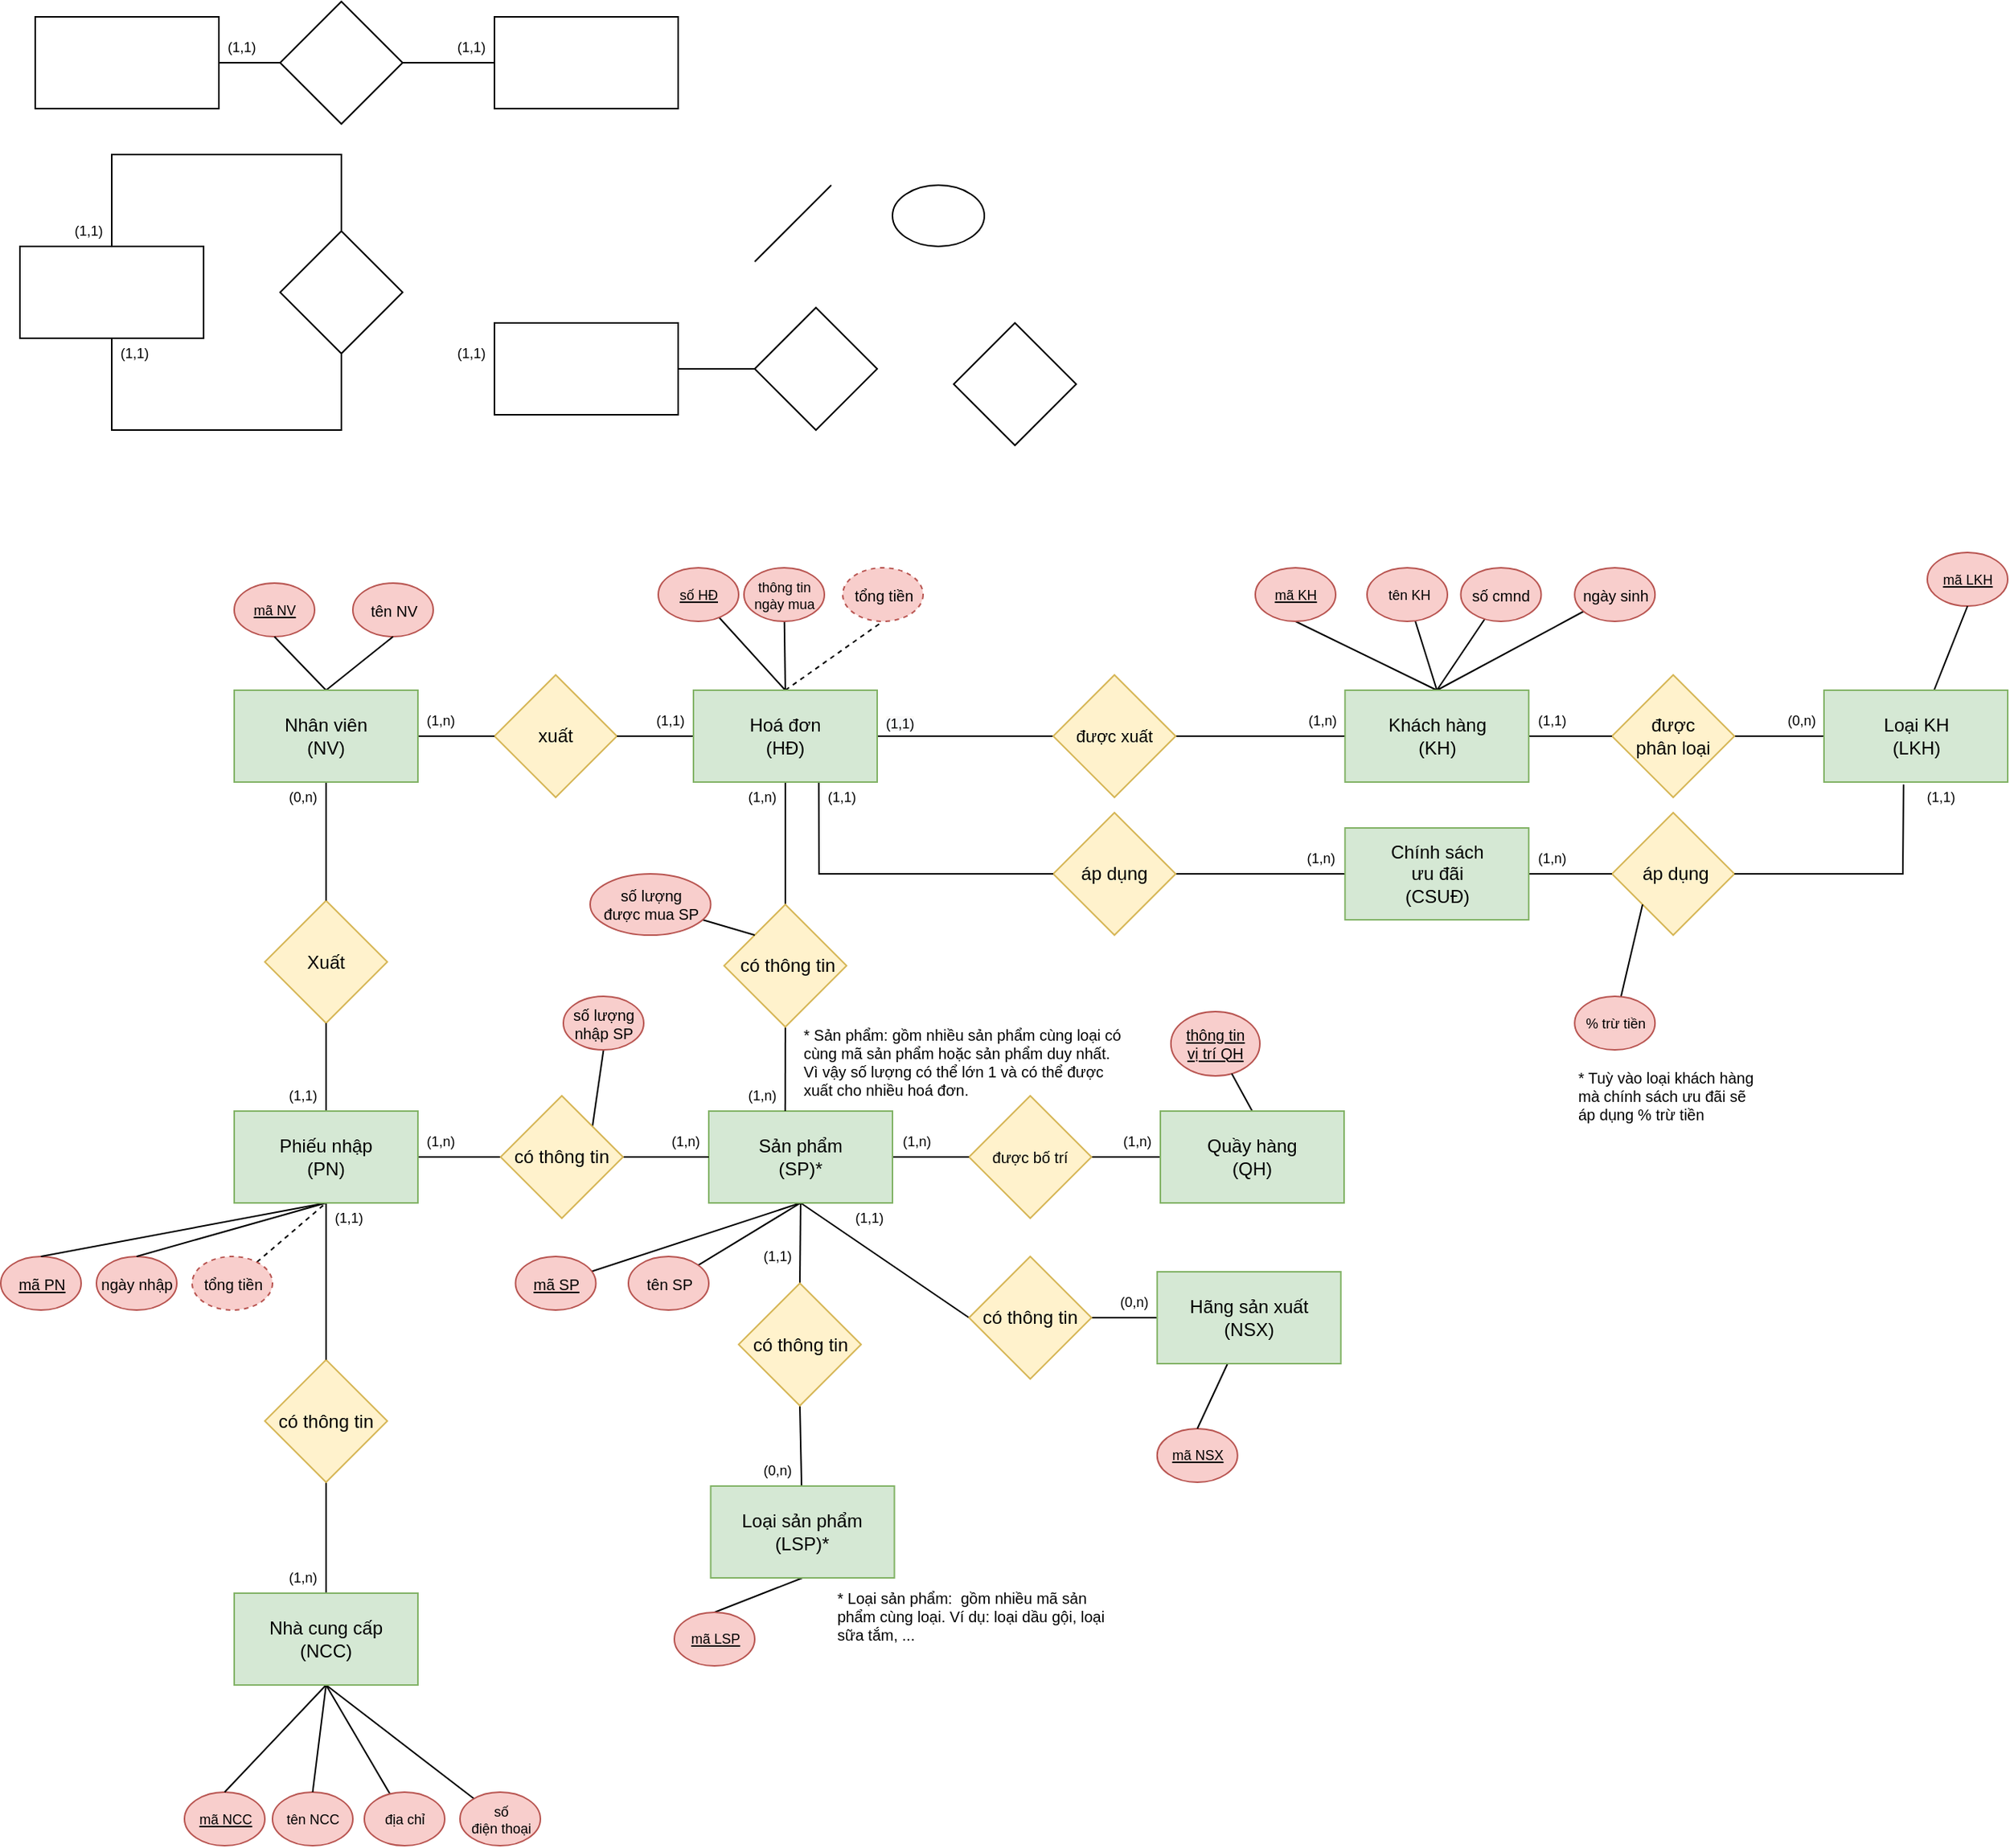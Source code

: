 <mxfile version="20.1.1" type="github">
  <diagram id="6r0_a1HDc3w-jd7aQ7qa" name="Page-1">
    <mxGraphModel dx="1130" dy="1761" grid="1" gridSize="10" guides="1" tooltips="1" connect="1" arrows="1" fold="1" page="1" pageScale="1" pageWidth="827" pageHeight="1169" math="0" shadow="0">
      <root>
        <mxCell id="0" />
        <mxCell id="1" parent="0" />
        <mxCell id="DVV-10IRJFf22m86ulkG-2" value="" style="ellipse;whiteSpace=wrap;html=1;" vertex="1" parent="1">
          <mxGeometry x="590" y="20" width="60" height="40" as="geometry" />
        </mxCell>
        <mxCell id="DVV-10IRJFf22m86ulkG-4" value="" style="endArrow=none;html=1;rounded=0;" edge="1" parent="1">
          <mxGeometry width="50" height="50" relative="1" as="geometry">
            <mxPoint x="500" y="70" as="sourcePoint" />
            <mxPoint x="550" y="20" as="targetPoint" />
          </mxGeometry>
        </mxCell>
        <mxCell id="DVV-10IRJFf22m86ulkG-14" value="" style="group" vertex="1" connectable="0" parent="1">
          <mxGeometry x="20" width="250" height="180" as="geometry" />
        </mxCell>
        <mxCell id="DVV-10IRJFf22m86ulkG-11" value="" style="rhombus;whiteSpace=wrap;html=1;fontFamily=Helvetica;fontSize=11;fontColor=default;" vertex="1" parent="DVV-10IRJFf22m86ulkG-14">
          <mxGeometry x="170" y="50" width="80" height="80" as="geometry" />
        </mxCell>
        <mxCell id="DVV-10IRJFf22m86ulkG-12" style="edgeStyle=none;shape=connector;rounded=0;orthogonalLoop=1;jettySize=auto;html=1;exitX=0.5;exitY=0;exitDx=0;exitDy=0;entryX=0.5;entryY=0;entryDx=0;entryDy=0;labelBackgroundColor=default;fontFamily=Helvetica;fontSize=11;fontColor=default;endArrow=none;strokeColor=default;" edge="1" parent="DVV-10IRJFf22m86ulkG-14" source="DVV-10IRJFf22m86ulkG-10" target="DVV-10IRJFf22m86ulkG-11">
          <mxGeometry relative="1" as="geometry">
            <Array as="points">
              <mxPoint x="60" />
              <mxPoint x="210" />
            </Array>
          </mxGeometry>
        </mxCell>
        <mxCell id="DVV-10IRJFf22m86ulkG-13" style="edgeStyle=none;shape=connector;rounded=0;orthogonalLoop=1;jettySize=auto;html=1;entryX=0.5;entryY=1;entryDx=0;entryDy=0;labelBackgroundColor=default;fontFamily=Helvetica;fontSize=11;fontColor=default;endArrow=none;strokeColor=default;exitX=0.5;exitY=1;exitDx=0;exitDy=0;" edge="1" parent="DVV-10IRJFf22m86ulkG-14" source="DVV-10IRJFf22m86ulkG-10" target="DVV-10IRJFf22m86ulkG-11">
          <mxGeometry relative="1" as="geometry">
            <mxPoint x="60" y="130" as="sourcePoint" />
            <Array as="points">
              <mxPoint x="60" y="180" />
              <mxPoint x="210" y="180" />
            </Array>
          </mxGeometry>
        </mxCell>
        <mxCell id="DVV-10IRJFf22m86ulkG-25" value="" style="group" vertex="1" connectable="0" parent="DVV-10IRJFf22m86ulkG-14">
          <mxGeometry y="40" width="120" height="100" as="geometry" />
        </mxCell>
        <mxCell id="DVV-10IRJFf22m86ulkG-10" value="" style="rounded=0;whiteSpace=wrap;html=1;fontFamily=Helvetica;fontSize=11;fontColor=default;" vertex="1" parent="DVV-10IRJFf22m86ulkG-25">
          <mxGeometry y="20" width="120" height="60" as="geometry" />
        </mxCell>
        <mxCell id="DVV-10IRJFf22m86ulkG-23" value="(1,1)" style="text;html=1;strokeColor=none;fillColor=none;align=center;verticalAlign=middle;whiteSpace=wrap;rounded=0;fontFamily=Helvetica;fontSize=9;fontColor=default;" vertex="1" parent="DVV-10IRJFf22m86ulkG-25">
          <mxGeometry x="30" width="30" height="20" as="geometry" />
        </mxCell>
        <mxCell id="DVV-10IRJFf22m86ulkG-24" value="(1,1)" style="text;html=1;strokeColor=none;fillColor=none;align=center;verticalAlign=middle;whiteSpace=wrap;rounded=0;fontFamily=Helvetica;fontSize=9;fontColor=default;" vertex="1" parent="DVV-10IRJFf22m86ulkG-25">
          <mxGeometry x="60" y="80" width="30" height="20" as="geometry" />
        </mxCell>
        <mxCell id="DVV-10IRJFf22m86ulkG-20" value="" style="group" vertex="1" connectable="0" parent="1">
          <mxGeometry x="300" y="110" width="150" height="60" as="geometry" />
        </mxCell>
        <mxCell id="DVV-10IRJFf22m86ulkG-21" value="" style="rounded=0;whiteSpace=wrap;html=1;" vertex="1" parent="DVV-10IRJFf22m86ulkG-20">
          <mxGeometry x="30" width="120" height="60" as="geometry" />
        </mxCell>
        <mxCell id="DVV-10IRJFf22m86ulkG-22" value="(1,1)" style="text;html=1;strokeColor=none;fillColor=none;align=center;verticalAlign=middle;whiteSpace=wrap;rounded=0;fontFamily=Helvetica;fontSize=9;fontColor=default;" vertex="1" parent="DVV-10IRJFf22m86ulkG-20">
          <mxGeometry y="10" width="30" height="20" as="geometry" />
        </mxCell>
        <mxCell id="DVV-10IRJFf22m86ulkG-27" value="" style="group" vertex="1" connectable="0" parent="1">
          <mxGeometry x="30" y="-100" width="420" height="80" as="geometry" />
        </mxCell>
        <mxCell id="DVV-10IRJFf22m86ulkG-3" value="&lt;span style=&quot;color: rgba(0, 0, 0, 0); font-family: monospace; font-size: 0px; text-align: start;&quot;&gt;%3CmxGraphModel%3E%3Croot%3E%3CmxCell%20id%3D%220%22%2F%3E%3CmxCell%20id%3D%221%22%20parent%3D%220%22%2F%3E%3CmxCell%20id%3D%222%22%20value%3D%22%22%20style%3D%22group%22%20vertex%3D%221%22%20connectable%3D%220%22%20parent%3D%221%22%3E%3CmxGeometry%20x%3D%22300%22%20y%3D%22120%22%20width%3D%22150%22%20height%3D%2260%22%20as%3D%22geometry%22%2F%3E%3C%2FmxCell%3E%3CmxCell%20id%3D%223%22%20value%3D%22%22%20style%3D%22rounded%3D0%3BwhiteSpace%3Dwrap%3Bhtml%3D1%3B%22%20vertex%3D%221%22%20parent%3D%222%22%3E%3CmxGeometry%20x%3D%2230%22%20width%3D%22120%22%20height%3D%2260%22%20as%3D%22geometry%22%2F%3E%3C%2FmxCell%3E%3CmxCell%20id%3D%224%22%20value%3D%22(1%2C1)%22%20style%3D%22text%3Bhtml%3D1%3BstrokeColor%3Dnone%3BfillColor%3Dnone%3Balign%3Dcenter%3BverticalAlign%3Dmiddle%3BwhiteSpace%3Dwrap%3Brounded%3D0%3BfontFamily%3DHelvetica%3BfontSize%3D9%3BfontColor%3Ddefault%3B%22%20vertex%3D%221%22%20parent%3D%222%22%3E%3CmxGeometry%20y%3D%2210%22%20width%3D%2230%22%20height%3D%2220%22%20as%3D%22geometry%22%2F%3E%3C%2FmxCell%3E%3C%2Froot%3E%3C%2FmxGraphModel%3E&lt;/span&gt;&lt;span style=&quot;color: rgba(0, 0, 0, 0); font-family: monospace; font-size: 0px; text-align: start;&quot;&gt;%3CmxGraphModel%3E%3Croot%3E%3CmxCell%20id%3D%220%22%2F%3E%3CmxCell%20id%3D%221%22%20parent%3D%220%22%2F%3E%3CmxCell%20id%3D%222%22%20value%3D%22%22%20style%3D%22group%22%20vertex%3D%221%22%20connectable%3D%220%22%20parent%3D%221%22%3E%3CmxGeometry%20x%3D%22300%22%20y%3D%22120%22%20width%3D%22150%22%20height%3D%2260%22%20as%3D%22geometry%22%2F%3E%3C%2FmxCell%3E%3CmxCell%20id%3D%223%22%20value%3D%22%22%20style%3D%22rounded%3D0%3BwhiteSpace%3Dwrap%3Bhtml%3D1%3B%22%20vertex%3D%221%22%20parent%3D%222%22%3E%3CmxGeometry%20x%3D%2230%22%20width%3D%22120%22%20height%3D%2260%22%20as%3D%22geometry%22%2F%3E%3C%2FmxCell%3E%3CmxCell%20id%3D%224%22%20value%3D%22(1%2C1)%22%20style%3D%22text%3Bhtml%3D1%3BstrokeColor%3Dnone%3BfillColor%3Dnone%3Balign%3Dcenter%3BverticalAlign%3Dmiddle%3BwhiteSpace%3Dwrap%3Brounded%3D0%3BfontFamily%3DHelvetica%3BfontSize%3D9%3BfontColor%3Ddefault%3B%22%20vertex%3D%221%22%20parent%3D%222%22%3E%3CmxGeometry%20y%3D%2210%22%20width%3D%2230%22%20height%3D%2220%22%20as%3D%22geometry%22%2F%3E%3C%2FmxCell%3E%3C%2Froot%3E%3C%2FmxGraphModel%3E&lt;/span&gt;" style="rhombus;whiteSpace=wrap;html=1;" vertex="1" parent="DVV-10IRJFf22m86ulkG-27">
          <mxGeometry x="160" width="80" height="80" as="geometry" />
        </mxCell>
        <mxCell id="DVV-10IRJFf22m86ulkG-18" value="" style="group" vertex="1" connectable="0" parent="DVV-10IRJFf22m86ulkG-27">
          <mxGeometry y="10" width="150" height="60" as="geometry" />
        </mxCell>
        <mxCell id="DVV-10IRJFf22m86ulkG-1" value="" style="rounded=0;whiteSpace=wrap;html=1;" vertex="1" parent="DVV-10IRJFf22m86ulkG-18">
          <mxGeometry width="120" height="60" as="geometry" />
        </mxCell>
        <mxCell id="DVV-10IRJFf22m86ulkG-15" value="(1,1)" style="text;html=1;strokeColor=none;fillColor=none;align=center;verticalAlign=middle;whiteSpace=wrap;rounded=0;fontFamily=Helvetica;fontSize=9;fontColor=default;" vertex="1" parent="DVV-10IRJFf22m86ulkG-18">
          <mxGeometry x="120" y="10" width="30" height="20" as="geometry" />
        </mxCell>
        <mxCell id="DVV-10IRJFf22m86ulkG-7" style="edgeStyle=none;shape=connector;rounded=0;orthogonalLoop=1;jettySize=auto;html=1;labelBackgroundColor=default;fontFamily=Helvetica;fontSize=11;fontColor=default;endArrow=none;strokeColor=default;" edge="1" parent="DVV-10IRJFf22m86ulkG-27" source="DVV-10IRJFf22m86ulkG-1" target="DVV-10IRJFf22m86ulkG-3">
          <mxGeometry relative="1" as="geometry" />
        </mxCell>
        <mxCell id="DVV-10IRJFf22m86ulkG-19" value="" style="group" vertex="1" connectable="0" parent="DVV-10IRJFf22m86ulkG-27">
          <mxGeometry x="270" y="10" width="150" height="60" as="geometry" />
        </mxCell>
        <mxCell id="DVV-10IRJFf22m86ulkG-8" value="" style="rounded=0;whiteSpace=wrap;html=1;" vertex="1" parent="DVV-10IRJFf22m86ulkG-19">
          <mxGeometry x="30" width="120" height="60" as="geometry" />
        </mxCell>
        <mxCell id="DVV-10IRJFf22m86ulkG-17" value="(1,1)" style="text;html=1;strokeColor=none;fillColor=none;align=center;verticalAlign=middle;whiteSpace=wrap;rounded=0;fontFamily=Helvetica;fontSize=9;fontColor=default;" vertex="1" parent="DVV-10IRJFf22m86ulkG-19">
          <mxGeometry y="10" width="30" height="20" as="geometry" />
        </mxCell>
        <mxCell id="DVV-10IRJFf22m86ulkG-9" style="edgeStyle=none;shape=connector;rounded=0;orthogonalLoop=1;jettySize=auto;html=1;entryX=0;entryY=0.5;entryDx=0;entryDy=0;labelBackgroundColor=default;fontFamily=Helvetica;fontSize=11;fontColor=default;endArrow=none;strokeColor=default;" edge="1" parent="DVV-10IRJFf22m86ulkG-27" source="DVV-10IRJFf22m86ulkG-3" target="DVV-10IRJFf22m86ulkG-8">
          <mxGeometry relative="1" as="geometry" />
        </mxCell>
        <mxCell id="DVV-10IRJFf22m86ulkG-60" value="Xuất" style="rhombus;whiteSpace=wrap;html=1;fillColor=#fff2cc;strokeColor=#d6b656;" vertex="1" parent="1">
          <mxGeometry x="180" y="487.5" width="80" height="80" as="geometry" />
        </mxCell>
        <mxCell id="DVV-10IRJFf22m86ulkG-61" style="edgeStyle=none;shape=connector;rounded=0;orthogonalLoop=1;jettySize=auto;html=1;entryX=0.5;entryY=0;entryDx=0;entryDy=0;labelBackgroundColor=default;fontFamily=Helvetica;fontSize=9;fontColor=default;endArrow=none;strokeColor=default;" edge="1" parent="1" source="DVV-10IRJFf22m86ulkG-51" target="DVV-10IRJFf22m86ulkG-60">
          <mxGeometry relative="1" as="geometry" />
        </mxCell>
        <mxCell id="DVV-10IRJFf22m86ulkG-62" style="edgeStyle=none;shape=connector;rounded=0;orthogonalLoop=1;jettySize=auto;html=1;exitX=0.5;exitY=0;exitDx=0;exitDy=0;entryX=0.5;entryY=1;entryDx=0;entryDy=0;labelBackgroundColor=default;fontFamily=Helvetica;fontSize=9;fontColor=default;endArrow=none;strokeColor=default;" edge="1" parent="1" source="DVV-10IRJFf22m86ulkG-31" target="DVV-10IRJFf22m86ulkG-60">
          <mxGeometry relative="1" as="geometry">
            <mxPoint x="220" y="590" as="targetPoint" />
          </mxGeometry>
        </mxCell>
        <mxCell id="DVV-10IRJFf22m86ulkG-76" style="edgeStyle=none;shape=connector;rounded=0;orthogonalLoop=1;jettySize=auto;html=1;entryX=1;entryY=0.5;entryDx=0;entryDy=0;labelBackgroundColor=default;fontFamily=Helvetica;fontSize=9;fontColor=default;endArrow=none;strokeColor=default;" edge="1" parent="1" source="DVV-10IRJFf22m86ulkG-75" target="DVV-10IRJFf22m86ulkG-21">
          <mxGeometry relative="1" as="geometry" />
        </mxCell>
        <mxCell id="DVV-10IRJFf22m86ulkG-75" value="&lt;div style=&quot;text-align: start;&quot;&gt;&lt;span style=&quot;background-color: initial; font-size: 0px;&quot;&gt;&lt;font face=&quot;monospace&quot; color=&quot;rgba(0, 0, 0, 0)&quot;&gt;ds&lt;/font&gt;&lt;/span&gt;&lt;/div&gt;" style="rhombus;whiteSpace=wrap;html=1;" vertex="1" parent="1">
          <mxGeometry x="500" y="100" width="80" height="80" as="geometry" />
        </mxCell>
        <mxCell id="DVV-10IRJFf22m86ulkG-80" style="edgeStyle=none;shape=connector;rounded=0;orthogonalLoop=1;jettySize=auto;html=1;entryX=1;entryY=1;entryDx=0;entryDy=0;labelBackgroundColor=default;fontFamily=Helvetica;fontSize=9;fontColor=default;endArrow=none;strokeColor=default;exitX=1;exitY=0.5;exitDx=0;exitDy=0;" edge="1" parent="1" source="DVV-10IRJFf22m86ulkG-84" target="DVV-10IRJFf22m86ulkG-68">
          <mxGeometry relative="1" as="geometry">
            <mxPoint x="730" y="380" as="sourcePoint" />
          </mxGeometry>
        </mxCell>
        <mxCell id="DVV-10IRJFf22m86ulkG-81" style="edgeStyle=none;shape=connector;rounded=0;orthogonalLoop=1;jettySize=auto;html=1;entryX=0;entryY=0.5;entryDx=0;entryDy=0;labelBackgroundColor=default;fontFamily=Helvetica;fontSize=9;fontColor=default;endArrow=none;strokeColor=default;" edge="1" parent="1" source="DVV-10IRJFf22m86ulkG-55" target="DVV-10IRJFf22m86ulkG-84">
          <mxGeometry relative="1" as="geometry">
            <mxPoint x="650" y="380" as="targetPoint" />
          </mxGeometry>
        </mxCell>
        <mxCell id="DVV-10IRJFf22m86ulkG-84" value="được xuất" style="rhombus;whiteSpace=wrap;html=1;fontSize=11;fillColor=#fff2cc;strokeColor=#d6b656;" vertex="1" parent="1">
          <mxGeometry x="695" y="340" width="80" height="80" as="geometry" />
        </mxCell>
        <mxCell id="DVV-10IRJFf22m86ulkG-89" value="&amp;nbsp;áp dụng" style="rhombus;whiteSpace=wrap;html=1;rotation=0;fillColor=#fff2cc;strokeColor=#d6b656;" vertex="1" parent="1">
          <mxGeometry x="1060" y="430" width="80" height="80" as="geometry" />
        </mxCell>
        <mxCell id="DVV-10IRJFf22m86ulkG-93" style="edgeStyle=none;shape=connector;rounded=0;orthogonalLoop=1;jettySize=auto;html=1;labelBackgroundColor=default;fontFamily=Helvetica;fontSize=9;fontColor=default;endArrow=none;strokeColor=default;entryX=1;entryY=0.5;entryDx=0;entryDy=0;exitX=0.433;exitY=1.028;exitDx=0;exitDy=0;exitPerimeter=0;" edge="1" parent="1" source="DVV-10IRJFf22m86ulkG-213" target="DVV-10IRJFf22m86ulkG-89">
          <mxGeometry relative="1" as="geometry">
            <mxPoint x="950" y="410" as="sourcePoint" />
            <mxPoint x="870" y="480" as="targetPoint" />
            <Array as="points">
              <mxPoint x="1250" y="470" />
            </Array>
          </mxGeometry>
        </mxCell>
        <mxCell id="DVV-10IRJFf22m86ulkG-94" style="edgeStyle=none;shape=connector;rounded=0;orthogonalLoop=1;jettySize=auto;html=1;exitX=1;exitY=0.5;exitDx=0;exitDy=0;entryX=0;entryY=0.5;entryDx=0;entryDy=0;labelBackgroundColor=default;fontFamily=Helvetica;fontSize=9;fontColor=default;endArrow=none;strokeColor=default;" edge="1" parent="1" source="DVV-10IRJFf22m86ulkG-87" target="DVV-10IRJFf22m86ulkG-89">
          <mxGeometry relative="1" as="geometry" />
        </mxCell>
        <mxCell id="DVV-10IRJFf22m86ulkG-98" value="" style="rhombus;whiteSpace=wrap;html=1;fontFamily=Helvetica;fontSize=11;fontColor=default;" vertex="1" parent="1">
          <mxGeometry x="630" y="110" width="80" height="80" as="geometry" />
        </mxCell>
        <mxCell id="DVV-10IRJFf22m86ulkG-104" value="&lt;u style=&quot;font-size: 9px;&quot;&gt;mã NCC&lt;/u&gt;" style="ellipse;whiteSpace=wrap;html=1;fontSize=9;fillColor=#f8cecc;strokeColor=#b85450;" vertex="1" parent="1">
          <mxGeometry x="127.5" y="1070" width="52.5" height="35" as="geometry" />
        </mxCell>
        <mxCell id="DVV-10IRJFf22m86ulkG-105" value="tên NCC" style="ellipse;whiteSpace=wrap;html=1;fontSize=9;fillColor=#f8cecc;strokeColor=#b85450;" vertex="1" parent="1">
          <mxGeometry x="185" y="1070" width="52.5" height="35" as="geometry" />
        </mxCell>
        <mxCell id="DVV-10IRJFf22m86ulkG-192" style="edgeStyle=none;shape=connector;rounded=0;orthogonalLoop=1;jettySize=auto;html=1;labelBackgroundColor=default;fontFamily=Helvetica;fontSize=10;fontColor=default;endArrow=none;strokeColor=default;" edge="1" parent="1" source="DVV-10IRJFf22m86ulkG-106">
          <mxGeometry relative="1" as="geometry">
            <mxPoint x="220" y="1000" as="targetPoint" />
          </mxGeometry>
        </mxCell>
        <mxCell id="DVV-10IRJFf22m86ulkG-106" value="địa chỉ" style="ellipse;whiteSpace=wrap;html=1;fontSize=9;fillColor=#f8cecc;strokeColor=#b85450;" vertex="1" parent="1">
          <mxGeometry x="245" y="1070" width="52.5" height="35" as="geometry" />
        </mxCell>
        <mxCell id="DVV-10IRJFf22m86ulkG-193" style="edgeStyle=none;shape=connector;rounded=0;orthogonalLoop=1;jettySize=auto;html=1;entryX=0.5;entryY=1;entryDx=0;entryDy=0;labelBackgroundColor=default;fontFamily=Helvetica;fontSize=10;fontColor=default;endArrow=none;strokeColor=default;" edge="1" parent="1" source="DVV-10IRJFf22m86ulkG-107" target="DVV-10IRJFf22m86ulkG-35">
          <mxGeometry relative="1" as="geometry" />
        </mxCell>
        <mxCell id="DVV-10IRJFf22m86ulkG-107" value="số&lt;br style=&quot;font-size: 9px;&quot;&gt;điện thoại" style="ellipse;whiteSpace=wrap;html=1;fontSize=9;fillColor=#f8cecc;strokeColor=#b85450;" vertex="1" parent="1">
          <mxGeometry x="307.5" y="1070" width="52.5" height="35" as="geometry" />
        </mxCell>
        <mxCell id="DVV-10IRJFf22m86ulkG-112" value="&lt;u style=&quot;font-size: 10px;&quot;&gt;mã PN&lt;/u&gt;" style="ellipse;whiteSpace=wrap;html=1;fontSize=10;fillColor=#f8cecc;strokeColor=#b85450;" vertex="1" parent="1">
          <mxGeometry x="7.5" y="720" width="52.5" height="35" as="geometry" />
        </mxCell>
        <mxCell id="DVV-10IRJFf22m86ulkG-113" value="ngày nhập" style="ellipse;whiteSpace=wrap;html=1;fontSize=10;fillColor=#f8cecc;strokeColor=#b85450;" vertex="1" parent="1">
          <mxGeometry x="70" y="720" width="52.5" height="35" as="geometry" />
        </mxCell>
        <mxCell id="DVV-10IRJFf22m86ulkG-116" style="edgeStyle=none;shape=connector;rounded=0;orthogonalLoop=1;jettySize=auto;html=1;entryX=0.5;entryY=0;entryDx=0;entryDy=0;labelBackgroundColor=default;fontFamily=Helvetica;fontSize=9;fontColor=default;endArrow=none;strokeColor=default;exitX=0.5;exitY=1;exitDx=0;exitDy=0;" edge="1" parent="1" source="DVV-10IRJFf22m86ulkG-31" target="DVV-10IRJFf22m86ulkG-112">
          <mxGeometry relative="1" as="geometry" />
        </mxCell>
        <mxCell id="DVV-10IRJFf22m86ulkG-117" style="edgeStyle=none;shape=connector;rounded=0;orthogonalLoop=1;jettySize=auto;html=1;entryX=0.5;entryY=0;entryDx=0;entryDy=0;labelBackgroundColor=default;fontFamily=Helvetica;fontSize=9;fontColor=default;endArrow=none;strokeColor=default;exitX=0.5;exitY=1;exitDx=0;exitDy=0;" edge="1" parent="1" source="DVV-10IRJFf22m86ulkG-31" target="DVV-10IRJFf22m86ulkG-113">
          <mxGeometry relative="1" as="geometry">
            <mxPoint x="250" y="690" as="sourcePoint" />
          </mxGeometry>
        </mxCell>
        <mxCell id="DVV-10IRJFf22m86ulkG-123" style="edgeStyle=none;shape=connector;rounded=0;orthogonalLoop=1;jettySize=auto;html=1;labelBackgroundColor=default;fontFamily=Helvetica;fontSize=9;fontColor=default;endArrow=none;strokeColor=default;entryX=0.5;entryY=1;entryDx=0;entryDy=0;dashed=1;" edge="1" parent="1" source="DVV-10IRJFf22m86ulkG-120" target="DVV-10IRJFf22m86ulkG-31">
          <mxGeometry relative="1" as="geometry">
            <mxPoint x="220" y="680" as="targetPoint" />
          </mxGeometry>
        </mxCell>
        <mxCell id="DVV-10IRJFf22m86ulkG-120" value="tổng tiền" style="ellipse;whiteSpace=wrap;html=1;fontSize=10;dashed=1;fillColor=#f8cecc;strokeColor=#b85450;" vertex="1" parent="1">
          <mxGeometry x="132.5" y="720" width="52.5" height="35" as="geometry" />
        </mxCell>
        <mxCell id="DVV-10IRJFf22m86ulkG-128" value="&lt;u style=&quot;font-size: 9px;&quot;&gt;mã NV&lt;/u&gt;" style="ellipse;whiteSpace=wrap;html=1;fontSize=9;fillColor=#f8cecc;strokeColor=#b85450;" vertex="1" parent="1">
          <mxGeometry x="160" y="280" width="52.5" height="35" as="geometry" />
        </mxCell>
        <mxCell id="DVV-10IRJFf22m86ulkG-129" value="tên NV" style="ellipse;whiteSpace=wrap;html=1;fontSize=10;fillColor=#f8cecc;strokeColor=#b85450;" vertex="1" parent="1">
          <mxGeometry x="237.5" y="280" width="52.5" height="35" as="geometry" />
        </mxCell>
        <mxCell id="DVV-10IRJFf22m86ulkG-132" style="edgeStyle=none;shape=connector;rounded=0;orthogonalLoop=1;jettySize=auto;html=1;entryX=0.5;entryY=1;entryDx=0;entryDy=0;labelBackgroundColor=default;fontFamily=Helvetica;fontSize=9;fontColor=default;endArrow=none;strokeColor=default;exitX=0.5;exitY=0;exitDx=0;exitDy=0;" edge="1" parent="1" source="DVV-10IRJFf22m86ulkG-51" target="DVV-10IRJFf22m86ulkG-128">
          <mxGeometry relative="1" as="geometry" />
        </mxCell>
        <mxCell id="DVV-10IRJFf22m86ulkG-133" style="edgeStyle=none;shape=connector;rounded=0;orthogonalLoop=1;jettySize=auto;html=1;entryX=0.5;entryY=1;entryDx=0;entryDy=0;labelBackgroundColor=default;fontFamily=Helvetica;fontSize=9;fontColor=default;endArrow=none;strokeColor=default;exitX=0.5;exitY=0;exitDx=0;exitDy=0;" edge="1" parent="1" source="DVV-10IRJFf22m86ulkG-51" target="DVV-10IRJFf22m86ulkG-129">
          <mxGeometry relative="1" as="geometry" />
        </mxCell>
        <mxCell id="DVV-10IRJFf22m86ulkG-139" style="edgeStyle=none;shape=connector;rounded=0;orthogonalLoop=1;jettySize=auto;html=1;labelBackgroundColor=default;fontFamily=Helvetica;fontSize=9;fontColor=default;endArrow=none;strokeColor=default;entryX=0.5;entryY=1;entryDx=0;entryDy=0;" edge="1" parent="1" source="DVV-10IRJFf22m86ulkG-134" target="DVV-10IRJFf22m86ulkG-45">
          <mxGeometry relative="1" as="geometry">
            <mxPoint x="560" y="685" as="targetPoint" />
          </mxGeometry>
        </mxCell>
        <mxCell id="DVV-10IRJFf22m86ulkG-134" value="&lt;u style=&quot;font-size: 10px;&quot;&gt;mã SP&lt;/u&gt;" style="ellipse;whiteSpace=wrap;html=1;fontSize=10;fillColor=#f8cecc;strokeColor=#b85450;" vertex="1" parent="1">
          <mxGeometry x="343.75" y="720" width="52.5" height="35" as="geometry" />
        </mxCell>
        <mxCell id="DVV-10IRJFf22m86ulkG-140" style="edgeStyle=none;shape=connector;rounded=0;orthogonalLoop=1;jettySize=auto;html=1;labelBackgroundColor=default;fontFamily=Helvetica;fontSize=9;fontColor=default;endArrow=none;strokeColor=default;entryX=0.5;entryY=1;entryDx=0;entryDy=0;" edge="1" parent="1" source="DVV-10IRJFf22m86ulkG-135" target="DVV-10IRJFf22m86ulkG-45">
          <mxGeometry relative="1" as="geometry">
            <mxPoint x="550" y="690" as="targetPoint" />
          </mxGeometry>
        </mxCell>
        <mxCell id="DVV-10IRJFf22m86ulkG-135" value="tên SP" style="ellipse;whiteSpace=wrap;html=1;fontSize=10;fillColor=#f8cecc;strokeColor=#b85450;" vertex="1" parent="1">
          <mxGeometry x="417.5" y="720" width="52.5" height="35" as="geometry" />
        </mxCell>
        <mxCell id="DVV-10IRJFf22m86ulkG-146" style="edgeStyle=none;shape=connector;rounded=0;orthogonalLoop=1;jettySize=auto;html=1;entryX=0.5;entryY=0;entryDx=0;entryDy=0;labelBackgroundColor=default;fontFamily=Helvetica;fontSize=9;fontColor=default;endArrow=none;strokeColor=default;exitX=0.5;exitY=1;exitDx=0;exitDy=0;" edge="1" parent="1" source="DVV-10IRJFf22m86ulkG-208" target="DVV-10IRJFf22m86ulkG-145">
          <mxGeometry relative="1" as="geometry">
            <mxPoint x="460" y="910" as="sourcePoint" />
          </mxGeometry>
        </mxCell>
        <mxCell id="DVV-10IRJFf22m86ulkG-141" style="edgeStyle=none;shape=connector;rounded=0;orthogonalLoop=1;jettySize=auto;html=1;entryX=0;entryY=0.5;entryDx=0;entryDy=0;labelBackgroundColor=default;fontFamily=Helvetica;fontSize=9;fontColor=default;endArrow=none;strokeColor=default;exitX=0.5;exitY=1;exitDx=0;exitDy=0;" edge="1" parent="1" source="DVV-10IRJFf22m86ulkG-45" target="DVV-10IRJFf22m86ulkG-199">
          <mxGeometry relative="1" as="geometry">
            <mxPoint x="560" y="735" as="targetPoint" />
          </mxGeometry>
        </mxCell>
        <mxCell id="DVV-10IRJFf22m86ulkG-142" style="edgeStyle=none;shape=connector;rounded=0;orthogonalLoop=1;jettySize=auto;html=1;entryX=0.5;entryY=0;entryDx=0;entryDy=0;labelBackgroundColor=default;fontFamily=Helvetica;fontSize=9;fontColor=default;endArrow=none;strokeColor=default;exitX=0.5;exitY=1;exitDx=0;exitDy=0;" edge="1" parent="1" source="DVV-10IRJFf22m86ulkG-45" target="DVV-10IRJFf22m86ulkG-206">
          <mxGeometry relative="1" as="geometry">
            <mxPoint x="503.572" y="735.63" as="targetPoint" />
          </mxGeometry>
        </mxCell>
        <mxCell id="DVV-10IRJFf22m86ulkG-145" value="&lt;u&gt;mã LSP&lt;/u&gt;" style="ellipse;whiteSpace=wrap;html=1;fontSize=9;fillColor=#f8cecc;strokeColor=#b85450;" vertex="1" parent="1">
          <mxGeometry x="447.5" y="952.5" width="52.5" height="35" as="geometry" />
        </mxCell>
        <mxCell id="DVV-10IRJFf22m86ulkG-158" style="edgeStyle=none;shape=connector;rounded=0;orthogonalLoop=1;jettySize=auto;html=1;entryX=0.5;entryY=0;entryDx=0;entryDy=0;labelBackgroundColor=default;fontFamily=Helvetica;fontSize=9;fontColor=default;endArrow=none;strokeColor=default;" edge="1" parent="1" source="DVV-10IRJFf22m86ulkG-152" target="DVV-10IRJFf22m86ulkG-55">
          <mxGeometry relative="1" as="geometry" />
        </mxCell>
        <mxCell id="DVV-10IRJFf22m86ulkG-152" value="&lt;u style=&quot;font-size: 9px;&quot;&gt;số HĐ&lt;br style=&quot;font-size: 9px;&quot;&gt;&lt;/u&gt;" style="ellipse;whiteSpace=wrap;html=1;fontSize=9;fillColor=#f8cecc;strokeColor=#b85450;" vertex="1" parent="1">
          <mxGeometry x="437" y="270" width="52.5" height="35" as="geometry" />
        </mxCell>
        <mxCell id="DVV-10IRJFf22m86ulkG-159" style="edgeStyle=none;shape=connector;rounded=0;orthogonalLoop=1;jettySize=auto;html=1;entryX=0.5;entryY=0;entryDx=0;entryDy=0;labelBackgroundColor=default;fontFamily=Helvetica;fontSize=9;fontColor=default;endArrow=none;strokeColor=default;" edge="1" parent="1" source="DVV-10IRJFf22m86ulkG-153" target="DVV-10IRJFf22m86ulkG-55">
          <mxGeometry relative="1" as="geometry" />
        </mxCell>
        <mxCell id="DVV-10IRJFf22m86ulkG-153" value="thông tin&lt;br style=&quot;font-size: 9px;&quot;&gt;ngày mua" style="ellipse;whiteSpace=wrap;html=1;fontSize=9;fillColor=#f8cecc;strokeColor=#b85450;" vertex="1" parent="1">
          <mxGeometry x="493" y="270" width="52.5" height="35" as="geometry" />
        </mxCell>
        <mxCell id="DVV-10IRJFf22m86ulkG-163" value="tổng tiền" style="ellipse;whiteSpace=wrap;html=1;fontSize=10;dashed=1;fillColor=#f8cecc;strokeColor=#b85450;" vertex="1" parent="1">
          <mxGeometry x="557.5" y="270" width="52.5" height="35" as="geometry" />
        </mxCell>
        <mxCell id="DVV-10IRJFf22m86ulkG-164" style="edgeStyle=none;shape=connector;rounded=0;orthogonalLoop=1;jettySize=auto;html=1;entryX=0.5;entryY=1;entryDx=0;entryDy=0;labelBackgroundColor=default;fontFamily=Helvetica;fontSize=9;fontColor=default;endArrow=none;strokeColor=default;exitX=0.5;exitY=0;exitDx=0;exitDy=0;dashed=1;" edge="1" parent="1" source="DVV-10IRJFf22m86ulkG-55" target="DVV-10IRJFf22m86ulkG-163">
          <mxGeometry relative="1" as="geometry" />
        </mxCell>
        <mxCell id="DVV-10IRJFf22m86ulkG-169" style="edgeStyle=none;shape=connector;rounded=0;orthogonalLoop=1;jettySize=auto;html=1;entryX=0.5;entryY=0;entryDx=0;entryDy=0;labelBackgroundColor=default;fontFamily=Helvetica;fontSize=9;fontColor=default;endArrow=none;strokeColor=default;exitX=0.5;exitY=1;exitDx=0;exitDy=0;" edge="1" parent="1" source="DVV-10IRJFf22m86ulkG-165" target="DVV-10IRJFf22m86ulkG-67">
          <mxGeometry relative="1" as="geometry" />
        </mxCell>
        <mxCell id="DVV-10IRJFf22m86ulkG-165" value="&lt;u style=&quot;font-size: 9px;&quot;&gt;mã KH&lt;br style=&quot;font-size: 9px;&quot;&gt;&lt;/u&gt;" style="ellipse;whiteSpace=wrap;html=1;fontSize=9;fillColor=#f8cecc;strokeColor=#b85450;" vertex="1" parent="1">
          <mxGeometry x="827" y="270" width="52.5" height="35" as="geometry" />
        </mxCell>
        <mxCell id="DVV-10IRJFf22m86ulkG-170" style="edgeStyle=none;shape=connector;rounded=0;orthogonalLoop=1;jettySize=auto;html=1;entryX=0.5;entryY=0;entryDx=0;entryDy=0;labelBackgroundColor=default;fontFamily=Helvetica;fontSize=9;fontColor=default;endArrow=none;strokeColor=default;" edge="1" parent="1" source="DVV-10IRJFf22m86ulkG-166" target="DVV-10IRJFf22m86ulkG-67">
          <mxGeometry relative="1" as="geometry" />
        </mxCell>
        <mxCell id="DVV-10IRJFf22m86ulkG-166" value="&amp;nbsp;tên KH" style="ellipse;whiteSpace=wrap;html=1;fontSize=9;fillColor=#f8cecc;strokeColor=#b85450;" vertex="1" parent="1">
          <mxGeometry x="900" y="270" width="52.5" height="35" as="geometry" />
        </mxCell>
        <mxCell id="DVV-10IRJFf22m86ulkG-171" style="edgeStyle=none;shape=connector;rounded=0;orthogonalLoop=1;jettySize=auto;html=1;labelBackgroundColor=default;fontFamily=Helvetica;fontSize=9;fontColor=default;endArrow=none;strokeColor=default;entryX=0.5;entryY=0;entryDx=0;entryDy=0;" edge="1" parent="1" source="DVV-10IRJFf22m86ulkG-167" target="DVV-10IRJFf22m86ulkG-67">
          <mxGeometry relative="1" as="geometry">
            <mxPoint x="940" y="350" as="targetPoint" />
          </mxGeometry>
        </mxCell>
        <mxCell id="DVV-10IRJFf22m86ulkG-167" value="số cmnd" style="ellipse;whiteSpace=wrap;html=1;fontSize=10;fillColor=#f8cecc;strokeColor=#b85450;" vertex="1" parent="1">
          <mxGeometry x="961.25" y="270" width="52.5" height="35" as="geometry" />
        </mxCell>
        <mxCell id="DVV-10IRJFf22m86ulkG-174" style="edgeStyle=none;shape=connector;rounded=0;orthogonalLoop=1;jettySize=auto;html=1;labelBackgroundColor=default;fontFamily=Helvetica;fontSize=9;fontColor=default;endArrow=none;strokeColor=default;entryX=0.5;entryY=0;entryDx=0;entryDy=0;" edge="1" parent="1" source="DVV-10IRJFf22m86ulkG-173" target="DVV-10IRJFf22m86ulkG-67">
          <mxGeometry relative="1" as="geometry">
            <mxPoint x="860" y="350" as="targetPoint" />
          </mxGeometry>
        </mxCell>
        <mxCell id="DVV-10IRJFf22m86ulkG-173" value="ngày sinh" style="ellipse;whiteSpace=wrap;html=1;fontSize=10;fillColor=#f8cecc;strokeColor=#b85450;" vertex="1" parent="1">
          <mxGeometry x="1035.62" y="270" width="52.5" height="35" as="geometry" />
        </mxCell>
        <mxCell id="DVV-10IRJFf22m86ulkG-180" style="edgeStyle=none;shape=connector;rounded=0;orthogonalLoop=1;jettySize=auto;html=1;labelBackgroundColor=default;fontFamily=Helvetica;fontSize=10;fontColor=default;endArrow=none;strokeColor=default;" edge="1" parent="1" source="DVV-10IRJFf22m86ulkG-178" target="DVV-10IRJFf22m86ulkG-87">
          <mxGeometry relative="1" as="geometry" />
        </mxCell>
        <mxCell id="DVV-10IRJFf22m86ulkG-178" value="áp dụng" style="rhombus;whiteSpace=wrap;html=1;rotation=0;fillColor=#fff2cc;strokeColor=#d6b656;" vertex="1" parent="1">
          <mxGeometry x="695" y="430" width="80" height="80" as="geometry" />
        </mxCell>
        <mxCell id="DVV-10IRJFf22m86ulkG-179" style="edgeStyle=none;shape=connector;rounded=0;orthogonalLoop=1;jettySize=auto;html=1;entryX=0;entryY=0.5;entryDx=0;entryDy=0;labelBackgroundColor=default;fontFamily=Helvetica;fontSize=10;fontColor=default;endArrow=none;strokeColor=default;exitX=0.682;exitY=0.998;exitDx=0;exitDy=0;exitPerimeter=0;" edge="1" parent="1" source="DVV-10IRJFf22m86ulkG-55" target="DVV-10IRJFf22m86ulkG-178">
          <mxGeometry relative="1" as="geometry">
            <Array as="points">
              <mxPoint x="542" y="470" />
            </Array>
          </mxGeometry>
        </mxCell>
        <mxCell id="DVV-10IRJFf22m86ulkG-88" value="(1,n)" style="text;html=1;strokeColor=none;fillColor=none;align=center;verticalAlign=middle;whiteSpace=wrap;rounded=0;fontFamily=Helvetica;fontSize=9;fontColor=default;" vertex="1" parent="1">
          <mxGeometry x="1005.63" y="450" width="30" height="20" as="geometry" />
        </mxCell>
        <mxCell id="DVV-10IRJFf22m86ulkG-189" style="edgeStyle=none;shape=connector;rounded=0;orthogonalLoop=1;jettySize=auto;html=1;entryX=0.5;entryY=0;entryDx=0;entryDy=0;labelBackgroundColor=default;fontFamily=Helvetica;fontSize=10;fontColor=default;endArrow=none;strokeColor=default;" edge="1" parent="1" source="DVV-10IRJFf22m86ulkG-29" target="DVV-10IRJFf22m86ulkG-35">
          <mxGeometry relative="1" as="geometry" />
        </mxCell>
        <mxCell id="DVV-10IRJFf22m86ulkG-29" value="có thông tin" style="rhombus;whiteSpace=wrap;html=1;fillColor=#fff2cc;strokeColor=#d6b656;" vertex="1" parent="1">
          <mxGeometry x="180" y="787.5" width="80" height="80" as="geometry" />
        </mxCell>
        <mxCell id="DVV-10IRJFf22m86ulkG-33" style="edgeStyle=none;shape=connector;rounded=0;orthogonalLoop=1;jettySize=auto;html=1;labelBackgroundColor=default;fontFamily=Helvetica;fontSize=11;fontColor=default;endArrow=none;strokeColor=default;" edge="1" parent="1" source="DVV-10IRJFf22m86ulkG-31" target="DVV-10IRJFf22m86ulkG-29">
          <mxGeometry relative="1" as="geometry" />
        </mxCell>
        <mxCell id="DVV-10IRJFf22m86ulkG-65" value="(1,1)" style="text;html=1;strokeColor=none;fillColor=none;align=center;verticalAlign=middle;whiteSpace=wrap;rounded=0;fontFamily=Helvetica;fontSize=9;fontColor=default;" vertex="1" parent="1">
          <mxGeometry x="190" y="605" width="30" height="20" as="geometry" />
        </mxCell>
        <mxCell id="DVV-10IRJFf22m86ulkG-195" style="edgeStyle=none;shape=connector;rounded=0;orthogonalLoop=1;jettySize=auto;html=1;entryX=0;entryY=0.5;entryDx=0;entryDy=0;labelBackgroundColor=default;fontFamily=Helvetica;fontSize=10;fontColor=default;endArrow=none;strokeColor=default;" edge="1" parent="1" source="DVV-10IRJFf22m86ulkG-39" target="DVV-10IRJFf22m86ulkG-41">
          <mxGeometry relative="1" as="geometry" />
        </mxCell>
        <mxCell id="DVV-10IRJFf22m86ulkG-39" value="được bố trí" style="rhombus;whiteSpace=wrap;html=1;fontSize=10;fillColor=#fff2cc;strokeColor=#d6b656;" vertex="1" parent="1">
          <mxGeometry x="640" y="615" width="80" height="80" as="geometry" />
        </mxCell>
        <mxCell id="DVV-10IRJFf22m86ulkG-194" style="edgeStyle=none;shape=connector;rounded=0;orthogonalLoop=1;jettySize=auto;html=1;labelBackgroundColor=default;fontFamily=Helvetica;fontSize=10;fontColor=default;endArrow=none;strokeColor=default;" edge="1" parent="1" source="DVV-10IRJFf22m86ulkG-45" target="DVV-10IRJFf22m86ulkG-39">
          <mxGeometry relative="1" as="geometry" />
        </mxCell>
        <mxCell id="DVV-10IRJFf22m86ulkG-45" value="Sản phẩm&lt;br&gt;(SP)*" style="rounded=0;whiteSpace=wrap;html=1;fillColor=#d5e8d4;strokeColor=#82b366;" vertex="1" parent="1">
          <mxGeometry x="470" y="625" width="120" height="60" as="geometry" />
        </mxCell>
        <mxCell id="DVV-10IRJFf22m86ulkG-187" style="edgeStyle=none;shape=connector;rounded=0;orthogonalLoop=1;jettySize=auto;html=1;entryX=0;entryY=0.5;entryDx=0;entryDy=0;labelBackgroundColor=default;fontFamily=Helvetica;fontSize=10;fontColor=default;endArrow=none;strokeColor=default;" edge="1" parent="1" source="DVV-10IRJFf22m86ulkG-31" target="DVV-10IRJFf22m86ulkG-186">
          <mxGeometry relative="1" as="geometry" />
        </mxCell>
        <mxCell id="DVV-10IRJFf22m86ulkG-31" value="Phiếu nhập&lt;br&gt;(PN)" style="rounded=0;whiteSpace=wrap;html=1;fillColor=#d5e8d4;strokeColor=#82b366;" vertex="1" parent="1">
          <mxGeometry x="160" y="625" width="120" height="60" as="geometry" />
        </mxCell>
        <mxCell id="DVV-10IRJFf22m86ulkG-32" value="(1,n)" style="text;html=1;strokeColor=none;fillColor=none;align=center;verticalAlign=middle;whiteSpace=wrap;rounded=0;fontFamily=Helvetica;fontSize=9;fontColor=default;" vertex="1" parent="1">
          <mxGeometry x="280" y="635" width="30" height="20" as="geometry" />
        </mxCell>
        <mxCell id="DVV-10IRJFf22m86ulkG-63" style="edgeStyle=none;shape=connector;rounded=0;orthogonalLoop=1;jettySize=auto;html=1;exitX=0;exitY=0.5;exitDx=0;exitDy=0;labelBackgroundColor=default;fontFamily=Helvetica;fontSize=9;fontColor=default;endArrow=none;strokeColor=default;" edge="1" parent="1" source="DVV-10IRJFf22m86ulkG-31" target="DVV-10IRJFf22m86ulkG-31">
          <mxGeometry relative="1" as="geometry" />
        </mxCell>
        <mxCell id="DVV-10IRJFf22m86ulkG-188" style="edgeStyle=none;shape=connector;rounded=0;orthogonalLoop=1;jettySize=auto;html=1;labelBackgroundColor=default;fontFamily=Helvetica;fontSize=10;fontColor=default;endArrow=none;strokeColor=default;" edge="1" parent="1" source="DVV-10IRJFf22m86ulkG-186" target="DVV-10IRJFf22m86ulkG-45">
          <mxGeometry relative="1" as="geometry" />
        </mxCell>
        <mxCell id="DVV-10IRJFf22m86ulkG-232" style="edgeStyle=none;shape=connector;rounded=0;orthogonalLoop=1;jettySize=auto;html=1;exitX=1;exitY=0;exitDx=0;exitDy=0;entryX=0.5;entryY=1;entryDx=0;entryDy=0;labelBackgroundColor=default;fontFamily=Helvetica;fontSize=11;fontColor=default;endArrow=none;strokeColor=default;" edge="1" parent="1" source="DVV-10IRJFf22m86ulkG-186" target="DVV-10IRJFf22m86ulkG-231">
          <mxGeometry relative="1" as="geometry" />
        </mxCell>
        <mxCell id="DVV-10IRJFf22m86ulkG-186" value="có thông tin" style="rhombus;whiteSpace=wrap;html=1;fillColor=#fff2cc;strokeColor=#d6b656;" vertex="1" parent="1">
          <mxGeometry x="334" y="615" width="80" height="80" as="geometry" />
        </mxCell>
        <mxCell id="DVV-10IRJFf22m86ulkG-190" style="edgeStyle=none;shape=connector;rounded=0;orthogonalLoop=1;jettySize=auto;html=1;entryX=0.5;entryY=0;entryDx=0;entryDy=0;labelBackgroundColor=default;fontFamily=Helvetica;fontSize=10;fontColor=default;endArrow=none;strokeColor=default;exitX=0.5;exitY=1;exitDx=0;exitDy=0;" edge="1" parent="1" source="DVV-10IRJFf22m86ulkG-35" target="DVV-10IRJFf22m86ulkG-104">
          <mxGeometry relative="1" as="geometry" />
        </mxCell>
        <mxCell id="DVV-10IRJFf22m86ulkG-191" style="edgeStyle=none;shape=connector;rounded=0;orthogonalLoop=1;jettySize=auto;html=1;entryX=0.5;entryY=0;entryDx=0;entryDy=0;labelBackgroundColor=default;fontFamily=Helvetica;fontSize=10;fontColor=default;endArrow=none;strokeColor=default;" edge="1" parent="1" target="DVV-10IRJFf22m86ulkG-105">
          <mxGeometry relative="1" as="geometry">
            <mxPoint x="220" y="1000" as="sourcePoint" />
          </mxGeometry>
        </mxCell>
        <mxCell id="DVV-10IRJFf22m86ulkG-148" value="&lt;u&gt;thông tin&lt;br&gt;vị trí QH&lt;/u&gt;" style="ellipse;whiteSpace=wrap;html=1;fontSize=10;fillColor=#f8cecc;strokeColor=#b85450;" vertex="1" parent="1">
          <mxGeometry x="771.88" y="560" width="58.12" height="42" as="geometry" />
        </mxCell>
        <mxCell id="DVV-10IRJFf22m86ulkG-221" style="edgeStyle=none;shape=connector;rounded=0;orthogonalLoop=1;jettySize=auto;html=1;exitX=0.5;exitY=0;exitDx=0;exitDy=0;labelBackgroundColor=default;fontFamily=Helvetica;fontSize=10;fontColor=default;endArrow=none;strokeColor=default;" edge="1" parent="1" source="DVV-10IRJFf22m86ulkG-41" target="DVV-10IRJFf22m86ulkG-148">
          <mxGeometry relative="1" as="geometry" />
        </mxCell>
        <mxCell id="DVV-10IRJFf22m86ulkG-41" value="Quầy hàng&lt;br&gt;(QH)" style="rounded=0;whiteSpace=wrap;html=1;fillColor=#d5e8d4;strokeColor=#82b366;" vertex="1" parent="1">
          <mxGeometry x="765" y="625" width="120" height="60" as="geometry" />
        </mxCell>
        <mxCell id="DVV-10IRJFf22m86ulkG-49" value="xuất" style="rhombus;whiteSpace=wrap;html=1;fillColor=#fff2cc;strokeColor=#d6b656;" vertex="1" parent="1">
          <mxGeometry x="330" y="340" width="80" height="80" as="geometry" />
        </mxCell>
        <mxCell id="DVV-10IRJFf22m86ulkG-53" style="edgeStyle=none;shape=connector;rounded=0;orthogonalLoop=1;jettySize=auto;html=1;labelBackgroundColor=default;fontFamily=Helvetica;fontSize=11;fontColor=default;endArrow=none;strokeColor=default;" edge="1" parent="1" source="DVV-10IRJFf22m86ulkG-51" target="DVV-10IRJFf22m86ulkG-49">
          <mxGeometry relative="1" as="geometry" />
        </mxCell>
        <mxCell id="DVV-10IRJFf22m86ulkG-57" style="edgeStyle=none;shape=connector;rounded=0;orthogonalLoop=1;jettySize=auto;html=1;entryX=0;entryY=0.5;entryDx=0;entryDy=0;labelBackgroundColor=default;fontFamily=Helvetica;fontSize=11;fontColor=default;endArrow=none;strokeColor=default;" edge="1" parent="1" source="DVV-10IRJFf22m86ulkG-49" target="DVV-10IRJFf22m86ulkG-55">
          <mxGeometry relative="1" as="geometry" />
        </mxCell>
        <mxCell id="DVV-10IRJFf22m86ulkG-64" value="(0,n)" style="text;html=1;strokeColor=none;fillColor=none;align=center;verticalAlign=middle;whiteSpace=wrap;rounded=0;fontFamily=Helvetica;fontSize=9;fontColor=default;" vertex="1" parent="1">
          <mxGeometry x="190" y="410" width="30" height="20" as="geometry" />
        </mxCell>
        <mxCell id="DVV-10IRJFf22m86ulkG-197" style="edgeStyle=none;shape=connector;rounded=0;orthogonalLoop=1;jettySize=auto;html=1;entryX=0.5;entryY=0;entryDx=0;entryDy=0;labelBackgroundColor=default;fontFamily=Helvetica;fontSize=10;fontColor=default;endArrow=none;strokeColor=default;" edge="1" parent="1" source="DVV-10IRJFf22m86ulkG-55" target="DVV-10IRJFf22m86ulkG-196">
          <mxGeometry relative="1" as="geometry" />
        </mxCell>
        <mxCell id="DVV-10IRJFf22m86ulkG-55" value="Hoá đơn&lt;br&gt;(HĐ)" style="rounded=0;whiteSpace=wrap;html=1;fillColor=#d5e8d4;strokeColor=#82b366;" vertex="1" parent="1">
          <mxGeometry x="460" y="350" width="120" height="60" as="geometry" />
        </mxCell>
        <mxCell id="DVV-10IRJFf22m86ulkG-56" value="(1,1)" style="text;html=1;strokeColor=none;fillColor=none;align=center;verticalAlign=middle;whiteSpace=wrap;rounded=0;fontFamily=Helvetica;fontSize=9;fontColor=default;" vertex="1" parent="1">
          <mxGeometry x="430" y="360" width="30" height="20" as="geometry" />
        </mxCell>
        <mxCell id="DVV-10IRJFf22m86ulkG-181" value="(1,1)" style="text;html=1;strokeColor=none;fillColor=none;align=center;verticalAlign=middle;whiteSpace=wrap;rounded=0;fontFamily=Helvetica;fontSize=9;fontColor=default;" vertex="1" parent="1">
          <mxGeometry x="541.5" y="410" width="30" height="20" as="geometry" />
        </mxCell>
        <mxCell id="DVV-10IRJFf22m86ulkG-85" value="&lt;meta charset=&quot;utf-8&quot;&gt;&lt;span style=&quot;color: rgb(0, 0, 0); font-family: Helvetica; font-size: 9px; font-style: normal; font-variant-ligatures: normal; font-variant-caps: normal; font-weight: 400; letter-spacing: normal; orphans: 2; text-indent: 0px; text-transform: none; widows: 2; word-spacing: 0px; -webkit-text-stroke-width: 0px; background-color: rgb(248, 249, 250); text-decoration-thickness: initial; text-decoration-style: initial; text-decoration-color: initial; float: none; display: inline !important;&quot;&gt;(1,1)&lt;/span&gt;" style="text;whiteSpace=wrap;html=1;fontSize=9;fontFamily=Helvetica;fontColor=default;align=center;" vertex="1" parent="1">
          <mxGeometry x="580" y="360" width="30" height="20" as="geometry" />
        </mxCell>
        <mxCell id="DVV-10IRJFf22m86ulkG-198" style="edgeStyle=none;shape=connector;rounded=0;orthogonalLoop=1;jettySize=auto;html=1;labelBackgroundColor=default;fontFamily=Helvetica;fontSize=10;fontColor=default;endArrow=none;strokeColor=default;exitX=0.5;exitY=1;exitDx=0;exitDy=0;entryX=0.416;entryY=-0.001;entryDx=0;entryDy=0;entryPerimeter=0;" edge="1" parent="1" source="DVV-10IRJFf22m86ulkG-196" target="DVV-10IRJFf22m86ulkG-45">
          <mxGeometry relative="1" as="geometry">
            <mxPoint x="520" y="620" as="targetPoint" />
          </mxGeometry>
        </mxCell>
        <mxCell id="DVV-10IRJFf22m86ulkG-196" value="&amp;nbsp;có thông tin" style="rhombus;whiteSpace=wrap;html=1;fillColor=#fff2cc;strokeColor=#d6b656;" vertex="1" parent="1">
          <mxGeometry x="480" y="490" width="80" height="80" as="geometry" />
        </mxCell>
        <mxCell id="DVV-10IRJFf22m86ulkG-203" style="edgeStyle=none;shape=connector;rounded=0;orthogonalLoop=1;jettySize=auto;html=1;entryX=1;entryY=1;entryDx=0;entryDy=0;labelBackgroundColor=default;fontFamily=Helvetica;fontSize=10;fontColor=default;endArrow=none;strokeColor=default;exitX=1;exitY=0.5;exitDx=0;exitDy=0;" edge="1" parent="1" source="DVV-10IRJFf22m86ulkG-199" target="DVV-10IRJFf22m86ulkG-202">
          <mxGeometry relative="1" as="geometry" />
        </mxCell>
        <mxCell id="DVV-10IRJFf22m86ulkG-199" value="có thông tin" style="rhombus;whiteSpace=wrap;html=1;fillColor=#fff2cc;strokeColor=#d6b656;" vertex="1" parent="1">
          <mxGeometry x="640" y="720" width="80" height="80" as="geometry" />
        </mxCell>
        <mxCell id="DVV-10IRJFf22m86ulkG-204" value="&lt;u&gt;mã NSX&lt;/u&gt;" style="ellipse;whiteSpace=wrap;html=1;fontSize=9;fillColor=#f8cecc;strokeColor=#b85450;" vertex="1" parent="1">
          <mxGeometry x="762.88" y="832.5" width="52.5" height="35" as="geometry" />
        </mxCell>
        <mxCell id="DVV-10IRJFf22m86ulkG-205" style="edgeStyle=none;shape=connector;rounded=0;orthogonalLoop=1;jettySize=auto;html=1;entryX=0.5;entryY=0;entryDx=0;entryDy=0;labelBackgroundColor=default;fontFamily=Helvetica;fontSize=10;fontColor=default;endArrow=none;strokeColor=default;" edge="1" parent="1" source="DVV-10IRJFf22m86ulkG-201" target="DVV-10IRJFf22m86ulkG-204">
          <mxGeometry relative="1" as="geometry" />
        </mxCell>
        <mxCell id="DVV-10IRJFf22m86ulkG-210" style="edgeStyle=none;shape=connector;rounded=0;orthogonalLoop=1;jettySize=auto;html=1;labelBackgroundColor=default;fontFamily=Helvetica;fontSize=10;fontColor=default;endArrow=none;strokeColor=default;exitX=0.5;exitY=1;exitDx=0;exitDy=0;" edge="1" parent="1" source="DVV-10IRJFf22m86ulkG-206" target="DVV-10IRJFf22m86ulkG-208">
          <mxGeometry relative="1" as="geometry">
            <mxPoint x="530" y="820" as="sourcePoint" />
          </mxGeometry>
        </mxCell>
        <mxCell id="DVV-10IRJFf22m86ulkG-206" value="có thông tin" style="rhombus;whiteSpace=wrap;html=1;fillColor=#fff2cc;strokeColor=#d6b656;" vertex="1" parent="1">
          <mxGeometry x="489.5" y="737.5" width="80" height="80" as="geometry" />
        </mxCell>
        <mxCell id="DVV-10IRJFf22m86ulkG-218" style="edgeStyle=none;shape=connector;rounded=0;orthogonalLoop=1;jettySize=auto;html=1;entryX=1;entryY=1;entryDx=0;entryDy=0;labelBackgroundColor=default;fontFamily=Helvetica;fontSize=10;fontColor=default;endArrow=none;strokeColor=default;" edge="1" parent="1" source="DVV-10IRJFf22m86ulkG-211" target="DVV-10IRJFf22m86ulkG-214">
          <mxGeometry relative="1" as="geometry" />
        </mxCell>
        <mxCell id="DVV-10IRJFf22m86ulkG-211" value="được&lt;br&gt;phân loại" style="rhombus;whiteSpace=wrap;html=1;fillColor=#fff2cc;strokeColor=#d6b656;" vertex="1" parent="1">
          <mxGeometry x="1060" y="340" width="80" height="80" as="geometry" />
        </mxCell>
        <mxCell id="DVV-10IRJFf22m86ulkG-215" value="&lt;u&gt;mã LKH&lt;/u&gt;" style="ellipse;whiteSpace=wrap;html=1;fontSize=9;fillColor=#f8cecc;strokeColor=#b85450;" vertex="1" parent="1">
          <mxGeometry x="1266" y="260" width="52.5" height="35" as="geometry" />
        </mxCell>
        <mxCell id="DVV-10IRJFf22m86ulkG-217" style="edgeStyle=none;shape=connector;rounded=0;orthogonalLoop=1;jettySize=auto;html=1;entryX=0;entryY=0.5;entryDx=0;entryDy=0;labelBackgroundColor=default;fontFamily=Helvetica;fontSize=10;fontColor=default;endArrow=none;strokeColor=default;" edge="1" parent="1" source="DVV-10IRJFf22m86ulkG-67" target="DVV-10IRJFf22m86ulkG-211">
          <mxGeometry relative="1" as="geometry" />
        </mxCell>
        <mxCell id="DVV-10IRJFf22m86ulkG-219" style="edgeStyle=none;shape=connector;rounded=0;orthogonalLoop=1;jettySize=auto;html=1;entryX=0.5;entryY=1;entryDx=0;entryDy=0;labelBackgroundColor=default;fontFamily=Helvetica;fontSize=10;fontColor=default;endArrow=none;strokeColor=default;" edge="1" parent="1" source="DVV-10IRJFf22m86ulkG-213" target="DVV-10IRJFf22m86ulkG-215">
          <mxGeometry relative="1" as="geometry" />
        </mxCell>
        <mxCell id="DVV-10IRJFf22m86ulkG-220" value="(1,1)" style="text;html=1;strokeColor=none;fillColor=none;align=center;verticalAlign=middle;whiteSpace=wrap;rounded=0;fontFamily=Helvetica;fontSize=9;fontColor=default;" vertex="1" parent="1">
          <mxGeometry x="1005.63" y="360" width="30" height="20" as="geometry" />
        </mxCell>
        <mxCell id="DVV-10IRJFf22m86ulkG-209" value="(0,n)" style="text;html=1;strokeColor=none;fillColor=none;align=center;verticalAlign=middle;whiteSpace=wrap;rounded=0;fontFamily=Helvetica;fontSize=9;fontColor=default;" vertex="1" parent="1">
          <mxGeometry x="500" y="850" width="30" height="20" as="geometry" />
        </mxCell>
        <mxCell id="DVV-10IRJFf22m86ulkG-223" value="(1,1)" style="text;html=1;strokeColor=none;fillColor=none;align=center;verticalAlign=middle;whiteSpace=wrap;rounded=0;fontFamily=Helvetica;fontSize=9;fontColor=default;" vertex="1" parent="1">
          <mxGeometry x="500" y="710" width="30" height="20" as="geometry" />
        </mxCell>
        <mxCell id="DVV-10IRJFf22m86ulkG-224" value="(1,1)" style="text;html=1;strokeColor=none;fillColor=none;align=center;verticalAlign=middle;whiteSpace=wrap;rounded=0;fontFamily=Helvetica;fontSize=9;fontColor=default;" vertex="1" parent="1">
          <mxGeometry x="560" y="685" width="30" height="20" as="geometry" />
        </mxCell>
        <mxCell id="DVV-10IRJFf22m86ulkG-225" value="(1,n)" style="text;html=1;strokeColor=none;fillColor=none;align=center;verticalAlign=middle;whiteSpace=wrap;rounded=0;fontFamily=Helvetica;fontSize=9;fontColor=default;" vertex="1" parent="1">
          <mxGeometry x="590.5" y="635" width="30" height="20" as="geometry" />
        </mxCell>
        <mxCell id="DVV-10IRJFf22m86ulkG-226" value="(1,n)" style="text;html=1;strokeColor=none;fillColor=none;align=center;verticalAlign=middle;whiteSpace=wrap;rounded=0;fontFamily=Helvetica;fontSize=9;fontColor=default;" vertex="1" parent="1">
          <mxGeometry x="735" y="635" width="30" height="20" as="geometry" />
        </mxCell>
        <mxCell id="DVV-10IRJFf22m86ulkG-227" value="(1,n)" style="text;html=1;strokeColor=none;fillColor=none;align=center;verticalAlign=middle;whiteSpace=wrap;rounded=0;fontFamily=Helvetica;fontSize=9;fontColor=default;" vertex="1" parent="1">
          <mxGeometry x="489.5" y="410" width="30" height="20" as="geometry" />
        </mxCell>
        <mxCell id="DVV-10IRJFf22m86ulkG-228" value="(1,n)" style="text;html=1;strokeColor=none;fillColor=none;align=center;verticalAlign=middle;whiteSpace=wrap;rounded=0;fontFamily=Helvetica;fontSize=9;fontColor=default;" vertex="1" parent="1">
          <mxGeometry x="489.5" y="605" width="30" height="20" as="geometry" />
        </mxCell>
        <mxCell id="DVV-10IRJFf22m86ulkG-35" value="Nhà cung cấp&lt;br&gt;(NCC)" style="rounded=0;whiteSpace=wrap;html=1;fillColor=#d5e8d4;strokeColor=#82b366;" vertex="1" parent="1">
          <mxGeometry x="160" y="940" width="120" height="60" as="geometry" />
        </mxCell>
        <mxCell id="DVV-10IRJFf22m86ulkG-36" value="(1,n)" style="text;html=1;strokeColor=none;fillColor=none;align=center;verticalAlign=middle;whiteSpace=wrap;rounded=0;fontFamily=Helvetica;fontSize=9;fontColor=default;" vertex="1" parent="1">
          <mxGeometry x="190" y="920" width="30" height="20" as="geometry" />
        </mxCell>
        <mxCell id="DVV-10IRJFf22m86ulkG-229" value="(1,1)" style="text;html=1;strokeColor=none;fillColor=none;align=center;verticalAlign=middle;whiteSpace=wrap;rounded=0;fontFamily=Helvetica;fontSize=9;fontColor=default;" vertex="1" parent="1">
          <mxGeometry x="220" y="685" width="30" height="20" as="geometry" />
        </mxCell>
        <mxCell id="DVV-10IRJFf22m86ulkG-51" value="Nhân viên&lt;br&gt;(NV)" style="rounded=0;whiteSpace=wrap;html=1;fillColor=#d5e8d4;strokeColor=#82b366;" vertex="1" parent="1">
          <mxGeometry x="160" y="350" width="120" height="60" as="geometry" />
        </mxCell>
        <mxCell id="DVV-10IRJFf22m86ulkG-52" value="(1,n)" style="text;html=1;strokeColor=none;fillColor=none;align=center;verticalAlign=middle;whiteSpace=wrap;rounded=0;fontFamily=Helvetica;fontSize=9;fontColor=default;" vertex="1" parent="1">
          <mxGeometry x="280" y="360" width="30" height="20" as="geometry" />
        </mxCell>
        <mxCell id="DVV-10IRJFf22m86ulkG-208" value="Loại sản phẩm&lt;br&gt;(LSP)*" style="rounded=0;whiteSpace=wrap;html=1;fillColor=#d5e8d4;strokeColor=#82b366;" vertex="1" parent="1">
          <mxGeometry x="471.25" y="870" width="120" height="60" as="geometry" />
        </mxCell>
        <mxCell id="DVV-10IRJFf22m86ulkG-201" value="Hãng sản xuất&lt;br&gt;(NSX)" style="rounded=0;whiteSpace=wrap;html=1;fillColor=#d5e8d4;strokeColor=#82b366;" vertex="1" parent="1">
          <mxGeometry x="762.88" y="730" width="120" height="60" as="geometry" />
        </mxCell>
        <mxCell id="DVV-10IRJFf22m86ulkG-222" style="edgeStyle=none;shape=connector;rounded=0;orthogonalLoop=1;jettySize=auto;html=1;exitX=1;exitY=0.5;exitDx=0;exitDy=0;labelBackgroundColor=default;fontFamily=Helvetica;fontSize=11;fontColor=default;endArrow=none;strokeColor=default;" edge="1" parent="1" source="DVV-10IRJFf22m86ulkG-202" target="DVV-10IRJFf22m86ulkG-201">
          <mxGeometry relative="1" as="geometry" />
        </mxCell>
        <mxCell id="DVV-10IRJFf22m86ulkG-202" value="(0,n)" style="text;html=1;strokeColor=none;fillColor=none;align=center;verticalAlign=middle;whiteSpace=wrap;rounded=0;fontFamily=Helvetica;fontSize=9;fontColor=default;" vertex="1" parent="1">
          <mxGeometry x="732.88" y="740" width="30" height="20" as="geometry" />
        </mxCell>
        <mxCell id="DVV-10IRJFf22m86ulkG-92" value="(1,1)" style="text;html=1;strokeColor=none;fillColor=none;align=center;verticalAlign=middle;whiteSpace=wrap;rounded=0;fontFamily=Helvetica;fontSize=9;fontColor=default;" vertex="1" parent="1">
          <mxGeometry x="1260" y="410" width="30" height="20" as="geometry" />
        </mxCell>
        <mxCell id="DVV-10IRJFf22m86ulkG-67" value="Khách hàng &lt;br&gt;(KH)" style="rounded=0;whiteSpace=wrap;html=1;fillColor=#d5e8d4;strokeColor=#82b366;" vertex="1" parent="1">
          <mxGeometry x="885.63" y="350" width="120" height="60" as="geometry" />
        </mxCell>
        <mxCell id="DVV-10IRJFf22m86ulkG-68" value="(1,n)" style="text;html=1;strokeColor=none;fillColor=none;align=center;verticalAlign=middle;whiteSpace=wrap;rounded=0;fontFamily=Helvetica;fontSize=9;fontColor=default;" vertex="1" parent="1">
          <mxGeometry x="855.63" y="360" width="30" height="20" as="geometry" />
        </mxCell>
        <mxCell id="DVV-10IRJFf22m86ulkG-87" value="Chính sách&lt;br&gt;ưu đãi&lt;br&gt;(CSUĐ)" style="rounded=0;whiteSpace=wrap;html=1;fillColor=#d5e8d4;strokeColor=#82b366;" vertex="1" parent="1">
          <mxGeometry x="885.63" y="440" width="120" height="60" as="geometry" />
        </mxCell>
        <mxCell id="DVV-10IRJFf22m86ulkG-182" value="(1,n)" style="text;html=1;strokeColor=none;fillColor=none;align=center;verticalAlign=middle;whiteSpace=wrap;rounded=0;fontFamily=Helvetica;fontSize=9;fontColor=default;" vertex="1" parent="1">
          <mxGeometry x="855" y="450" width="30" height="20" as="geometry" />
        </mxCell>
        <mxCell id="DVV-10IRJFf22m86ulkG-213" value="Loại KH&lt;br&gt;(LKH)" style="rounded=0;whiteSpace=wrap;html=1;fillColor=#d5e8d4;strokeColor=#82b366;" vertex="1" parent="1">
          <mxGeometry x="1198.5" y="350" width="120" height="60" as="geometry" />
        </mxCell>
        <mxCell id="DVV-10IRJFf22m86ulkG-214" value="(0,n)" style="text;html=1;strokeColor=none;fillColor=none;align=center;verticalAlign=middle;whiteSpace=wrap;rounded=0;fontFamily=Helvetica;fontSize=9;fontColor=default;" vertex="1" parent="1">
          <mxGeometry x="1168.5" y="360" width="30" height="20" as="geometry" />
        </mxCell>
        <mxCell id="DVV-10IRJFf22m86ulkG-231" value="&lt;span&gt;số lượng nhập SP&lt;/span&gt;" style="ellipse;whiteSpace=wrap;html=1;fontSize=10;fillColor=#f8cecc;strokeColor=#b85450;fontStyle=0" vertex="1" parent="1">
          <mxGeometry x="375" y="550" width="52.5" height="35" as="geometry" />
        </mxCell>
        <mxCell id="DVV-10IRJFf22m86ulkG-233" value="(1,n)" style="text;html=1;strokeColor=none;fillColor=none;align=center;verticalAlign=middle;whiteSpace=wrap;rounded=0;fontFamily=Helvetica;fontSize=9;fontColor=default;" vertex="1" parent="1">
          <mxGeometry x="440" y="635" width="30" height="20" as="geometry" />
        </mxCell>
        <mxCell id="DVV-10IRJFf22m86ulkG-236" style="edgeStyle=none;shape=connector;rounded=0;orthogonalLoop=1;jettySize=auto;html=1;entryX=0;entryY=0;entryDx=0;entryDy=0;labelBackgroundColor=default;fontFamily=Helvetica;fontSize=10;fontColor=default;endArrow=none;strokeColor=default;" edge="1" parent="1" source="DVV-10IRJFf22m86ulkG-235" target="DVV-10IRJFf22m86ulkG-196">
          <mxGeometry relative="1" as="geometry" />
        </mxCell>
        <mxCell id="DVV-10IRJFf22m86ulkG-235" value="&lt;span&gt;số lượng &lt;br&gt;được mua SP&lt;/span&gt;" style="ellipse;whiteSpace=wrap;html=1;fontSize=10;fillColor=#f8cecc;strokeColor=#b85450;fontStyle=0" vertex="1" parent="1">
          <mxGeometry x="392.5" y="470" width="78.75" height="40" as="geometry" />
        </mxCell>
        <mxCell id="DVV-10IRJFf22m86ulkG-239" style="edgeStyle=none;shape=connector;rounded=0;orthogonalLoop=1;jettySize=auto;html=1;labelBackgroundColor=default;fontFamily=Helvetica;fontSize=10;fontColor=default;endArrow=none;strokeColor=default;entryX=0;entryY=1;entryDx=0;entryDy=0;" edge="1" parent="1" source="DVV-10IRJFf22m86ulkG-238" target="DVV-10IRJFf22m86ulkG-89">
          <mxGeometry relative="1" as="geometry">
            <mxPoint x="940" y="500" as="targetPoint" />
          </mxGeometry>
        </mxCell>
        <mxCell id="DVV-10IRJFf22m86ulkG-238" value="% trừ tiền" style="ellipse;whiteSpace=wrap;html=1;fontSize=9;fillColor=#f8cecc;strokeColor=#b85450;" vertex="1" parent="1">
          <mxGeometry x="1035.62" y="550" width="52.5" height="35" as="geometry" />
        </mxCell>
        <mxCell id="DVV-10IRJFf22m86ulkG-240" value="* Sản phẩm: gồm nhiều sản phẩm cùng loại có cùng mã sản phẩm hoặc sản phẩm duy nhất. Vì vậy số lượng có thể lớn 1 và có thể được xuất cho nhiều hoá đơn." style="text;html=1;strokeColor=none;fillColor=none;align=left;verticalAlign=middle;whiteSpace=wrap;rounded=0;dashed=1;fontFamily=Helvetica;fontSize=10;fontColor=default;" vertex="1" parent="1">
          <mxGeometry x="530" y="578" width="210" height="30" as="geometry" />
        </mxCell>
        <mxCell id="DVV-10IRJFf22m86ulkG-241" value="* Loại sản phẩm:&amp;nbsp; gồm nhiều mã sản phẩm cùng loại. Ví dụ: loại dầu gội, loại &lt;br&gt;sữa tắm, ..." style="text;html=1;strokeColor=none;fillColor=none;align=left;verticalAlign=middle;whiteSpace=wrap;rounded=0;dashed=1;fontFamily=Helvetica;fontSize=10;fontColor=default;" vertex="1" parent="1">
          <mxGeometry x="551.5" y="940" width="188.5" height="30" as="geometry" />
        </mxCell>
        <mxCell id="DVV-10IRJFf22m86ulkG-243" value="* Tuỳ vào loại khách hàng mà chính sách ưu đãi sẽ áp dụng % trừ tiền" style="text;html=1;strokeColor=none;fillColor=none;align=left;verticalAlign=middle;whiteSpace=wrap;rounded=0;dashed=1;fontFamily=Helvetica;fontSize=10;fontColor=default;" vertex="1" parent="1">
          <mxGeometry x="1035.62" y="592.5" width="124.38" height="45" as="geometry" />
        </mxCell>
      </root>
    </mxGraphModel>
  </diagram>
</mxfile>
